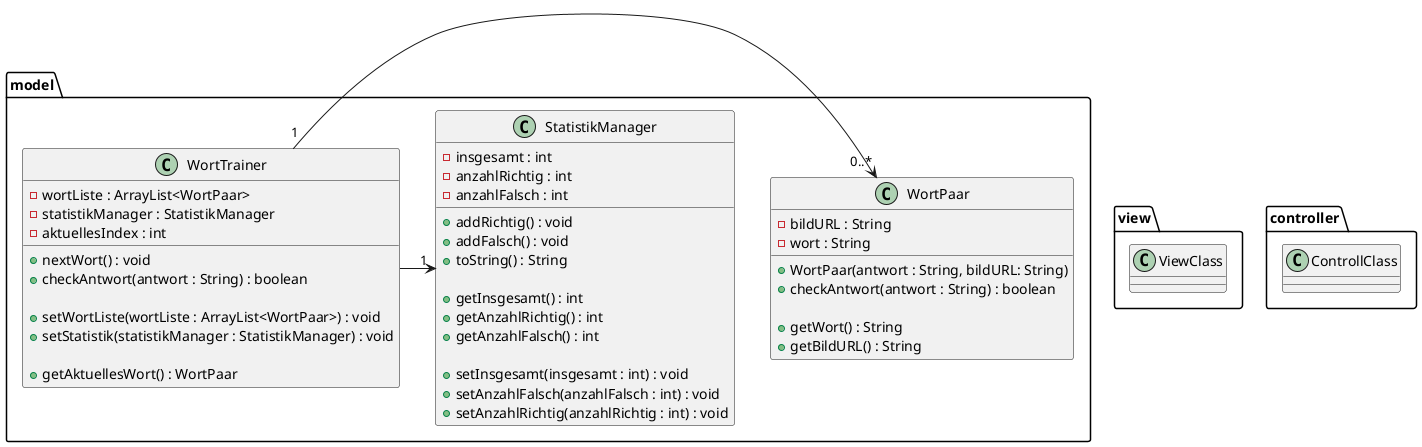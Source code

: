 @startuml
'https://plantuml.com/class-diagram

package model {


    class WortPaar {
        - bildURL : String
        - wort : String

        + WortPaar(antwort : String, bildURL: String)
        + checkAntwort(antwort : String) : boolean

        + getWort() : String
        + getBildURL() : String
    }

    class WortTrainer {
        - wortListe : ArrayList<WortPaar>
        - statistikManager : StatistikManager
        - aktuellesIndex : int

        + nextWort() : void
        + checkAntwort(antwort : String) : boolean

        + setWortListe(wortListe : ArrayList<WortPaar>) : void
        + setStatistik(statistikManager : StatistikManager) : void

        + getAktuellesWort() : WortPaar
    }

    class StatistikManager {
        - insgesamt : int
        - anzahlRichtig : int
        - anzahlFalsch : int

        + addRichtig() : void
        + addFalsch() : void
        + toString() : String

        + getInsgesamt() : int
        + getAnzahlRichtig() : int
        + getAnzahlFalsch() : int

        + setInsgesamt(insgesamt : int) : void
        + setAnzahlFalsch(anzahlFalsch : int) : void
        + setAnzahlRichtig(anzahlRichtig : int) : void
    }
}


package view {
    class ViewClass {
    }
}

package controller {
    class ControllClass {
    }
}




WortTrainer "1" -> "0..*" WortPaar
WortTrainer -> "1" StatistikManager

@enduml